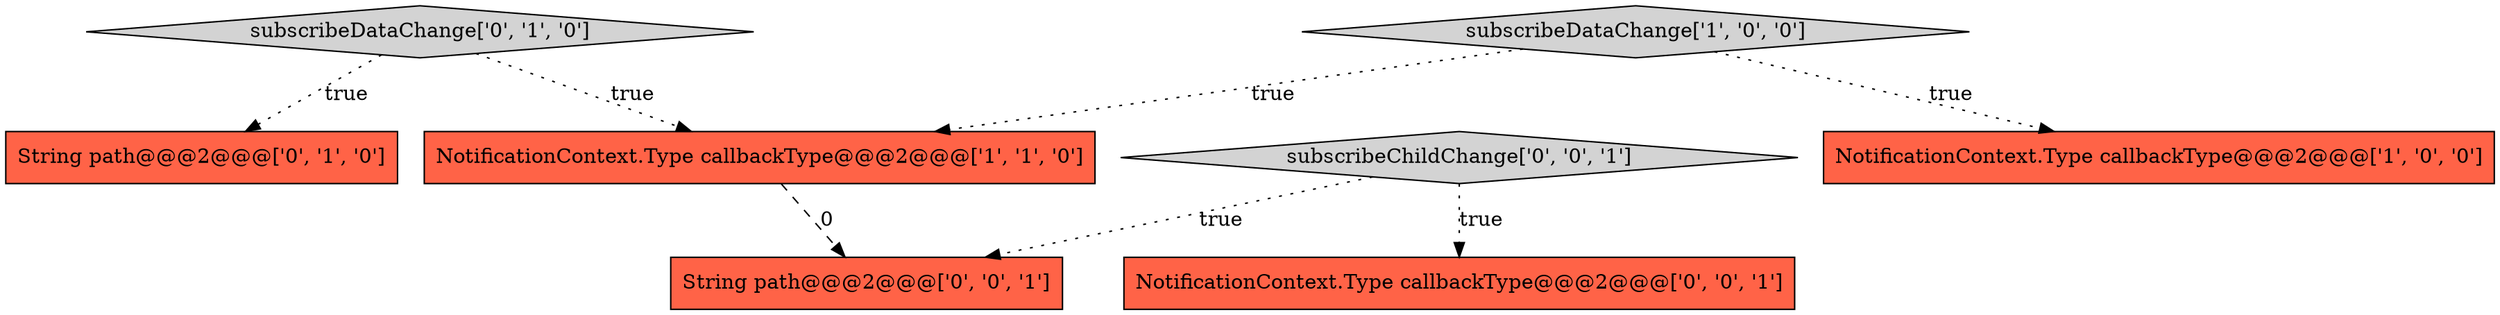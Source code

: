 digraph {
3 [style = filled, label = "String path@@@2@@@['0', '1', '0']", fillcolor = tomato, shape = box image = "AAA0AAABBB2BBB"];
4 [style = filled, label = "subscribeDataChange['0', '1', '0']", fillcolor = lightgray, shape = diamond image = "AAA0AAABBB2BBB"];
1 [style = filled, label = "NotificationContext.Type callbackType@@@2@@@['1', '0', '0']", fillcolor = tomato, shape = box image = "AAA0AAABBB1BBB"];
0 [style = filled, label = "subscribeDataChange['1', '0', '0']", fillcolor = lightgray, shape = diamond image = "AAA0AAABBB1BBB"];
2 [style = filled, label = "NotificationContext.Type callbackType@@@2@@@['1', '1', '0']", fillcolor = tomato, shape = box image = "AAA0AAABBB1BBB"];
6 [style = filled, label = "String path@@@2@@@['0', '0', '1']", fillcolor = tomato, shape = box image = "AAA0AAABBB3BBB"];
5 [style = filled, label = "NotificationContext.Type callbackType@@@2@@@['0', '0', '1']", fillcolor = tomato, shape = box image = "AAA0AAABBB3BBB"];
7 [style = filled, label = "subscribeChildChange['0', '0', '1']", fillcolor = lightgray, shape = diamond image = "AAA0AAABBB3BBB"];
0->2 [style = dotted, label="true"];
2->6 [style = dashed, label="0"];
0->1 [style = dotted, label="true"];
4->3 [style = dotted, label="true"];
4->2 [style = dotted, label="true"];
7->5 [style = dotted, label="true"];
7->6 [style = dotted, label="true"];
}
